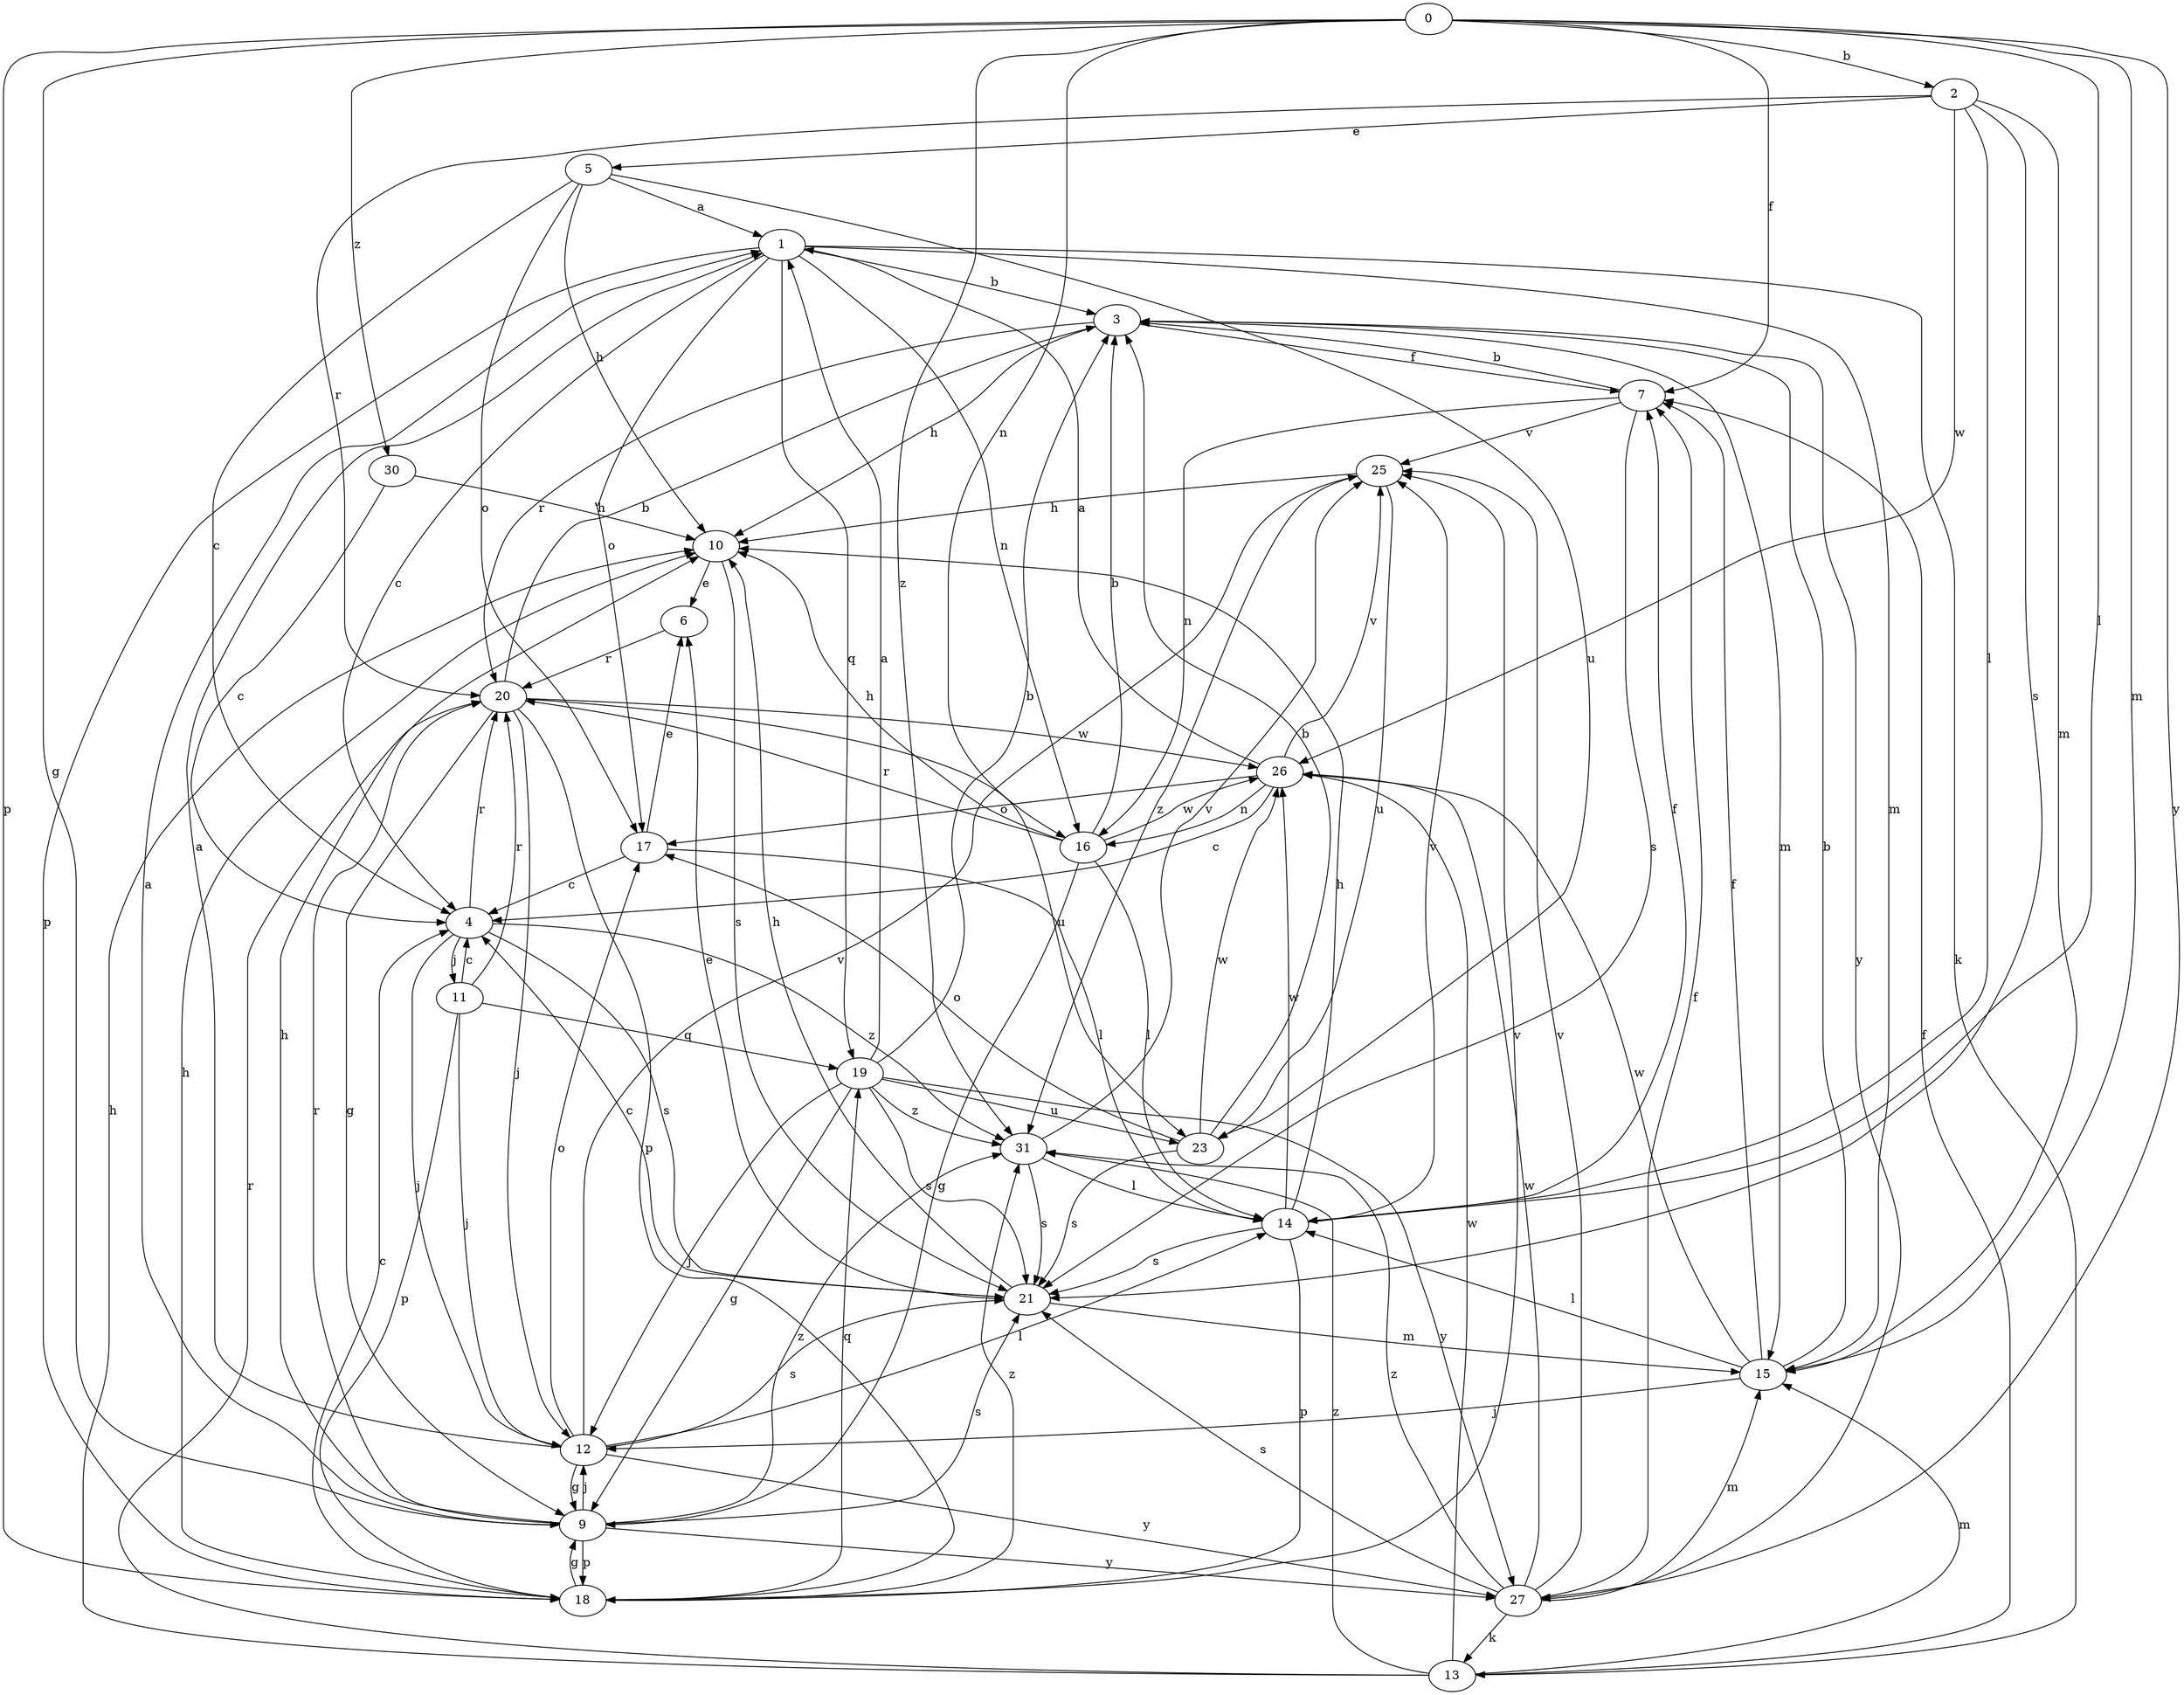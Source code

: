 strict digraph  {
0;
1;
2;
3;
4;
5;
6;
7;
9;
10;
11;
12;
13;
14;
15;
16;
17;
18;
19;
20;
21;
23;
25;
26;
27;
30;
31;
0 -> 2  [label=b];
0 -> 7  [label=f];
0 -> 9  [label=g];
0 -> 14  [label=l];
0 -> 15  [label=m];
0 -> 16  [label=n];
0 -> 18  [label=p];
0 -> 27  [label=y];
0 -> 30  [label=z];
0 -> 31  [label=z];
1 -> 3  [label=b];
1 -> 4  [label=c];
1 -> 13  [label=k];
1 -> 15  [label=m];
1 -> 16  [label=n];
1 -> 17  [label=o];
1 -> 18  [label=p];
1 -> 19  [label=q];
2 -> 5  [label=e];
2 -> 14  [label=l];
2 -> 15  [label=m];
2 -> 20  [label=r];
2 -> 21  [label=s];
2 -> 26  [label=w];
3 -> 7  [label=f];
3 -> 10  [label=h];
3 -> 15  [label=m];
3 -> 20  [label=r];
3 -> 27  [label=y];
4 -> 11  [label=j];
4 -> 12  [label=j];
4 -> 20  [label=r];
4 -> 21  [label=s];
4 -> 31  [label=z];
5 -> 1  [label=a];
5 -> 4  [label=c];
5 -> 10  [label=h];
5 -> 17  [label=o];
5 -> 23  [label=u];
6 -> 20  [label=r];
7 -> 3  [label=b];
7 -> 16  [label=n];
7 -> 21  [label=s];
7 -> 25  [label=v];
9 -> 1  [label=a];
9 -> 10  [label=h];
9 -> 12  [label=j];
9 -> 18  [label=p];
9 -> 20  [label=r];
9 -> 21  [label=s];
9 -> 27  [label=y];
9 -> 31  [label=z];
10 -> 6  [label=e];
10 -> 21  [label=s];
11 -> 4  [label=c];
11 -> 12  [label=j];
11 -> 18  [label=p];
11 -> 19  [label=q];
11 -> 20  [label=r];
12 -> 1  [label=a];
12 -> 9  [label=g];
12 -> 14  [label=l];
12 -> 17  [label=o];
12 -> 21  [label=s];
12 -> 25  [label=v];
12 -> 27  [label=y];
13 -> 7  [label=f];
13 -> 10  [label=h];
13 -> 15  [label=m];
13 -> 20  [label=r];
13 -> 26  [label=w];
13 -> 31  [label=z];
14 -> 7  [label=f];
14 -> 10  [label=h];
14 -> 18  [label=p];
14 -> 21  [label=s];
14 -> 25  [label=v];
14 -> 26  [label=w];
15 -> 3  [label=b];
15 -> 7  [label=f];
15 -> 12  [label=j];
15 -> 14  [label=l];
15 -> 26  [label=w];
16 -> 3  [label=b];
16 -> 9  [label=g];
16 -> 10  [label=h];
16 -> 14  [label=l];
16 -> 20  [label=r];
16 -> 26  [label=w];
17 -> 4  [label=c];
17 -> 6  [label=e];
17 -> 14  [label=l];
18 -> 4  [label=c];
18 -> 9  [label=g];
18 -> 10  [label=h];
18 -> 19  [label=q];
18 -> 25  [label=v];
18 -> 31  [label=z];
19 -> 1  [label=a];
19 -> 3  [label=b];
19 -> 9  [label=g];
19 -> 12  [label=j];
19 -> 21  [label=s];
19 -> 23  [label=u];
19 -> 27  [label=y];
19 -> 31  [label=z];
20 -> 3  [label=b];
20 -> 9  [label=g];
20 -> 12  [label=j];
20 -> 18  [label=p];
20 -> 23  [label=u];
20 -> 26  [label=w];
21 -> 4  [label=c];
21 -> 6  [label=e];
21 -> 10  [label=h];
21 -> 15  [label=m];
23 -> 3  [label=b];
23 -> 17  [label=o];
23 -> 21  [label=s];
23 -> 26  [label=w];
25 -> 10  [label=h];
25 -> 23  [label=u];
25 -> 31  [label=z];
26 -> 1  [label=a];
26 -> 4  [label=c];
26 -> 16  [label=n];
26 -> 17  [label=o];
26 -> 25  [label=v];
27 -> 7  [label=f];
27 -> 13  [label=k];
27 -> 15  [label=m];
27 -> 21  [label=s];
27 -> 25  [label=v];
27 -> 26  [label=w];
27 -> 31  [label=z];
30 -> 4  [label=c];
30 -> 10  [label=h];
31 -> 14  [label=l];
31 -> 21  [label=s];
31 -> 25  [label=v];
}
